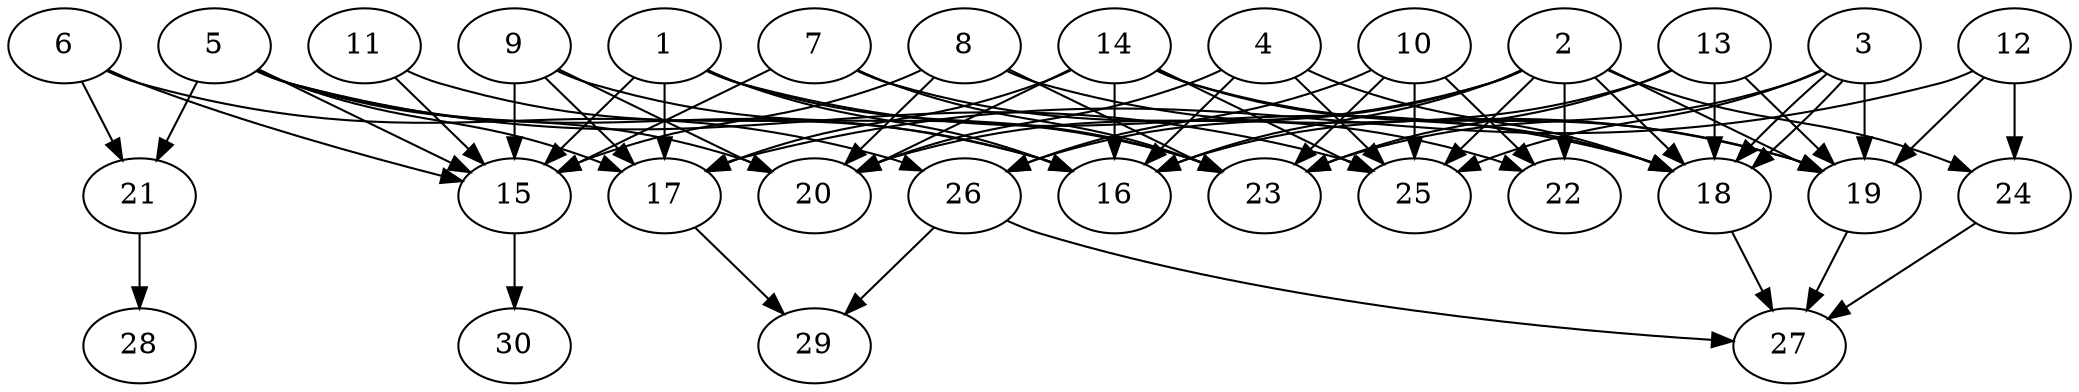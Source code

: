 // DAG automatically generated by daggen at Tue Aug  6 16:27:24 2019
// ./daggen --dot -n 30 --ccr 0.5 --fat 0.7 --regular 0.5 --density 0.5 --mindata 5242880 --maxdata 52428800 
digraph G {
  1 [size="34926592", alpha="0.10", expect_size="17463296"] 
  1 -> 15 [size ="17463296"]
  1 -> 16 [size ="17463296"]
  1 -> 17 [size ="17463296"]
  1 -> 18 [size ="17463296"]
  1 -> 23 [size ="17463296"]
  2 [size="50909184", alpha="0.17", expect_size="25454592"] 
  2 -> 16 [size ="25454592"]
  2 -> 18 [size ="25454592"]
  2 -> 19 [size ="25454592"]
  2 -> 20 [size ="25454592"]
  2 -> 22 [size ="25454592"]
  2 -> 24 [size ="25454592"]
  2 -> 25 [size ="25454592"]
  2 -> 26 [size ="25454592"]
  3 [size="41236480", alpha="0.14", expect_size="20618240"] 
  3 -> 18 [size ="20618240"]
  3 -> 18 [size ="20618240"]
  3 -> 19 [size ="20618240"]
  3 -> 23 [size ="20618240"]
  3 -> 25 [size ="20618240"]
  4 [size="95033344", alpha="0.13", expect_size="47516672"] 
  4 -> 16 [size ="47516672"]
  4 -> 18 [size ="47516672"]
  4 -> 20 [size ="47516672"]
  4 -> 25 [size ="47516672"]
  5 [size="65488896", alpha="0.13", expect_size="32744448"] 
  5 -> 15 [size ="32744448"]
  5 -> 16 [size ="32744448"]
  5 -> 17 [size ="32744448"]
  5 -> 20 [size ="32744448"]
  5 -> 21 [size ="32744448"]
  5 -> 25 [size ="32744448"]
  6 [size="24315904", alpha="0.10", expect_size="12157952"] 
  6 -> 15 [size ="12157952"]
  6 -> 21 [size ="12157952"]
  6 -> 26 [size ="12157952"]
  7 [size="39694336", alpha="0.18", expect_size="19847168"] 
  7 -> 15 [size ="19847168"]
  7 -> 22 [size ="19847168"]
  7 -> 23 [size ="19847168"]
  8 [size="40701952", alpha="0.05", expect_size="20350976"] 
  8 -> 15 [size ="20350976"]
  8 -> 19 [size ="20350976"]
  8 -> 20 [size ="20350976"]
  8 -> 23 [size ="20350976"]
  9 [size="70486016", alpha="0.03", expect_size="35243008"] 
  9 -> 15 [size ="35243008"]
  9 -> 17 [size ="35243008"]
  9 -> 20 [size ="35243008"]
  9 -> 23 [size ="35243008"]
  10 [size="93089792", alpha="0.17", expect_size="46544896"] 
  10 -> 22 [size ="46544896"]
  10 -> 23 [size ="46544896"]
  10 -> 25 [size ="46544896"]
  10 -> 26 [size ="46544896"]
  11 [size="97261568", alpha="0.16", expect_size="48630784"] 
  11 -> 15 [size ="48630784"]
  11 -> 16 [size ="48630784"]
  12 [size="49989632", alpha="0.12", expect_size="24994816"] 
  12 -> 17 [size ="24994816"]
  12 -> 19 [size ="24994816"]
  12 -> 24 [size ="24994816"]
  13 [size="37476352", alpha="0.18", expect_size="18738176"] 
  13 -> 16 [size ="18738176"]
  13 -> 18 [size ="18738176"]
  13 -> 19 [size ="18738176"]
  13 -> 23 [size ="18738176"]
  14 [size="103905280", alpha="0.03", expect_size="51952640"] 
  14 -> 16 [size ="51952640"]
  14 -> 17 [size ="51952640"]
  14 -> 18 [size ="51952640"]
  14 -> 19 [size ="51952640"]
  14 -> 20 [size ="51952640"]
  14 -> 25 [size ="51952640"]
  15 [size="68896768", alpha="0.09", expect_size="34448384"] 
  15 -> 30 [size ="34448384"]
  16 [size="36796416", alpha="0.09", expect_size="18398208"] 
  17 [size="86214656", alpha="0.13", expect_size="43107328"] 
  17 -> 29 [size ="43107328"]
  18 [size="78886912", alpha="0.02", expect_size="39443456"] 
  18 -> 27 [size ="39443456"]
  19 [size="101773312", alpha="0.04", expect_size="50886656"] 
  19 -> 27 [size ="50886656"]
  20 [size="20684800", alpha="0.07", expect_size="10342400"] 
  21 [size="100380672", alpha="0.14", expect_size="50190336"] 
  21 -> 28 [size ="50190336"]
  22 [size="81164288", alpha="0.10", expect_size="40582144"] 
  23 [size="42637312", alpha="0.12", expect_size="21318656"] 
  24 [size="34924544", alpha="0.13", expect_size="17462272"] 
  24 -> 27 [size ="17462272"]
  25 [size="49301504", alpha="0.05", expect_size="24650752"] 
  26 [size="92286976", alpha="0.20", expect_size="46143488"] 
  26 -> 27 [size ="46143488"]
  26 -> 29 [size ="46143488"]
  27 [size="39256064", alpha="0.01", expect_size="19628032"] 
  28 [size="102373376", alpha="0.09", expect_size="51186688"] 
  29 [size="15550464", alpha="0.09", expect_size="7775232"] 
  30 [size="35792896", alpha="0.07", expect_size="17896448"] 
}
